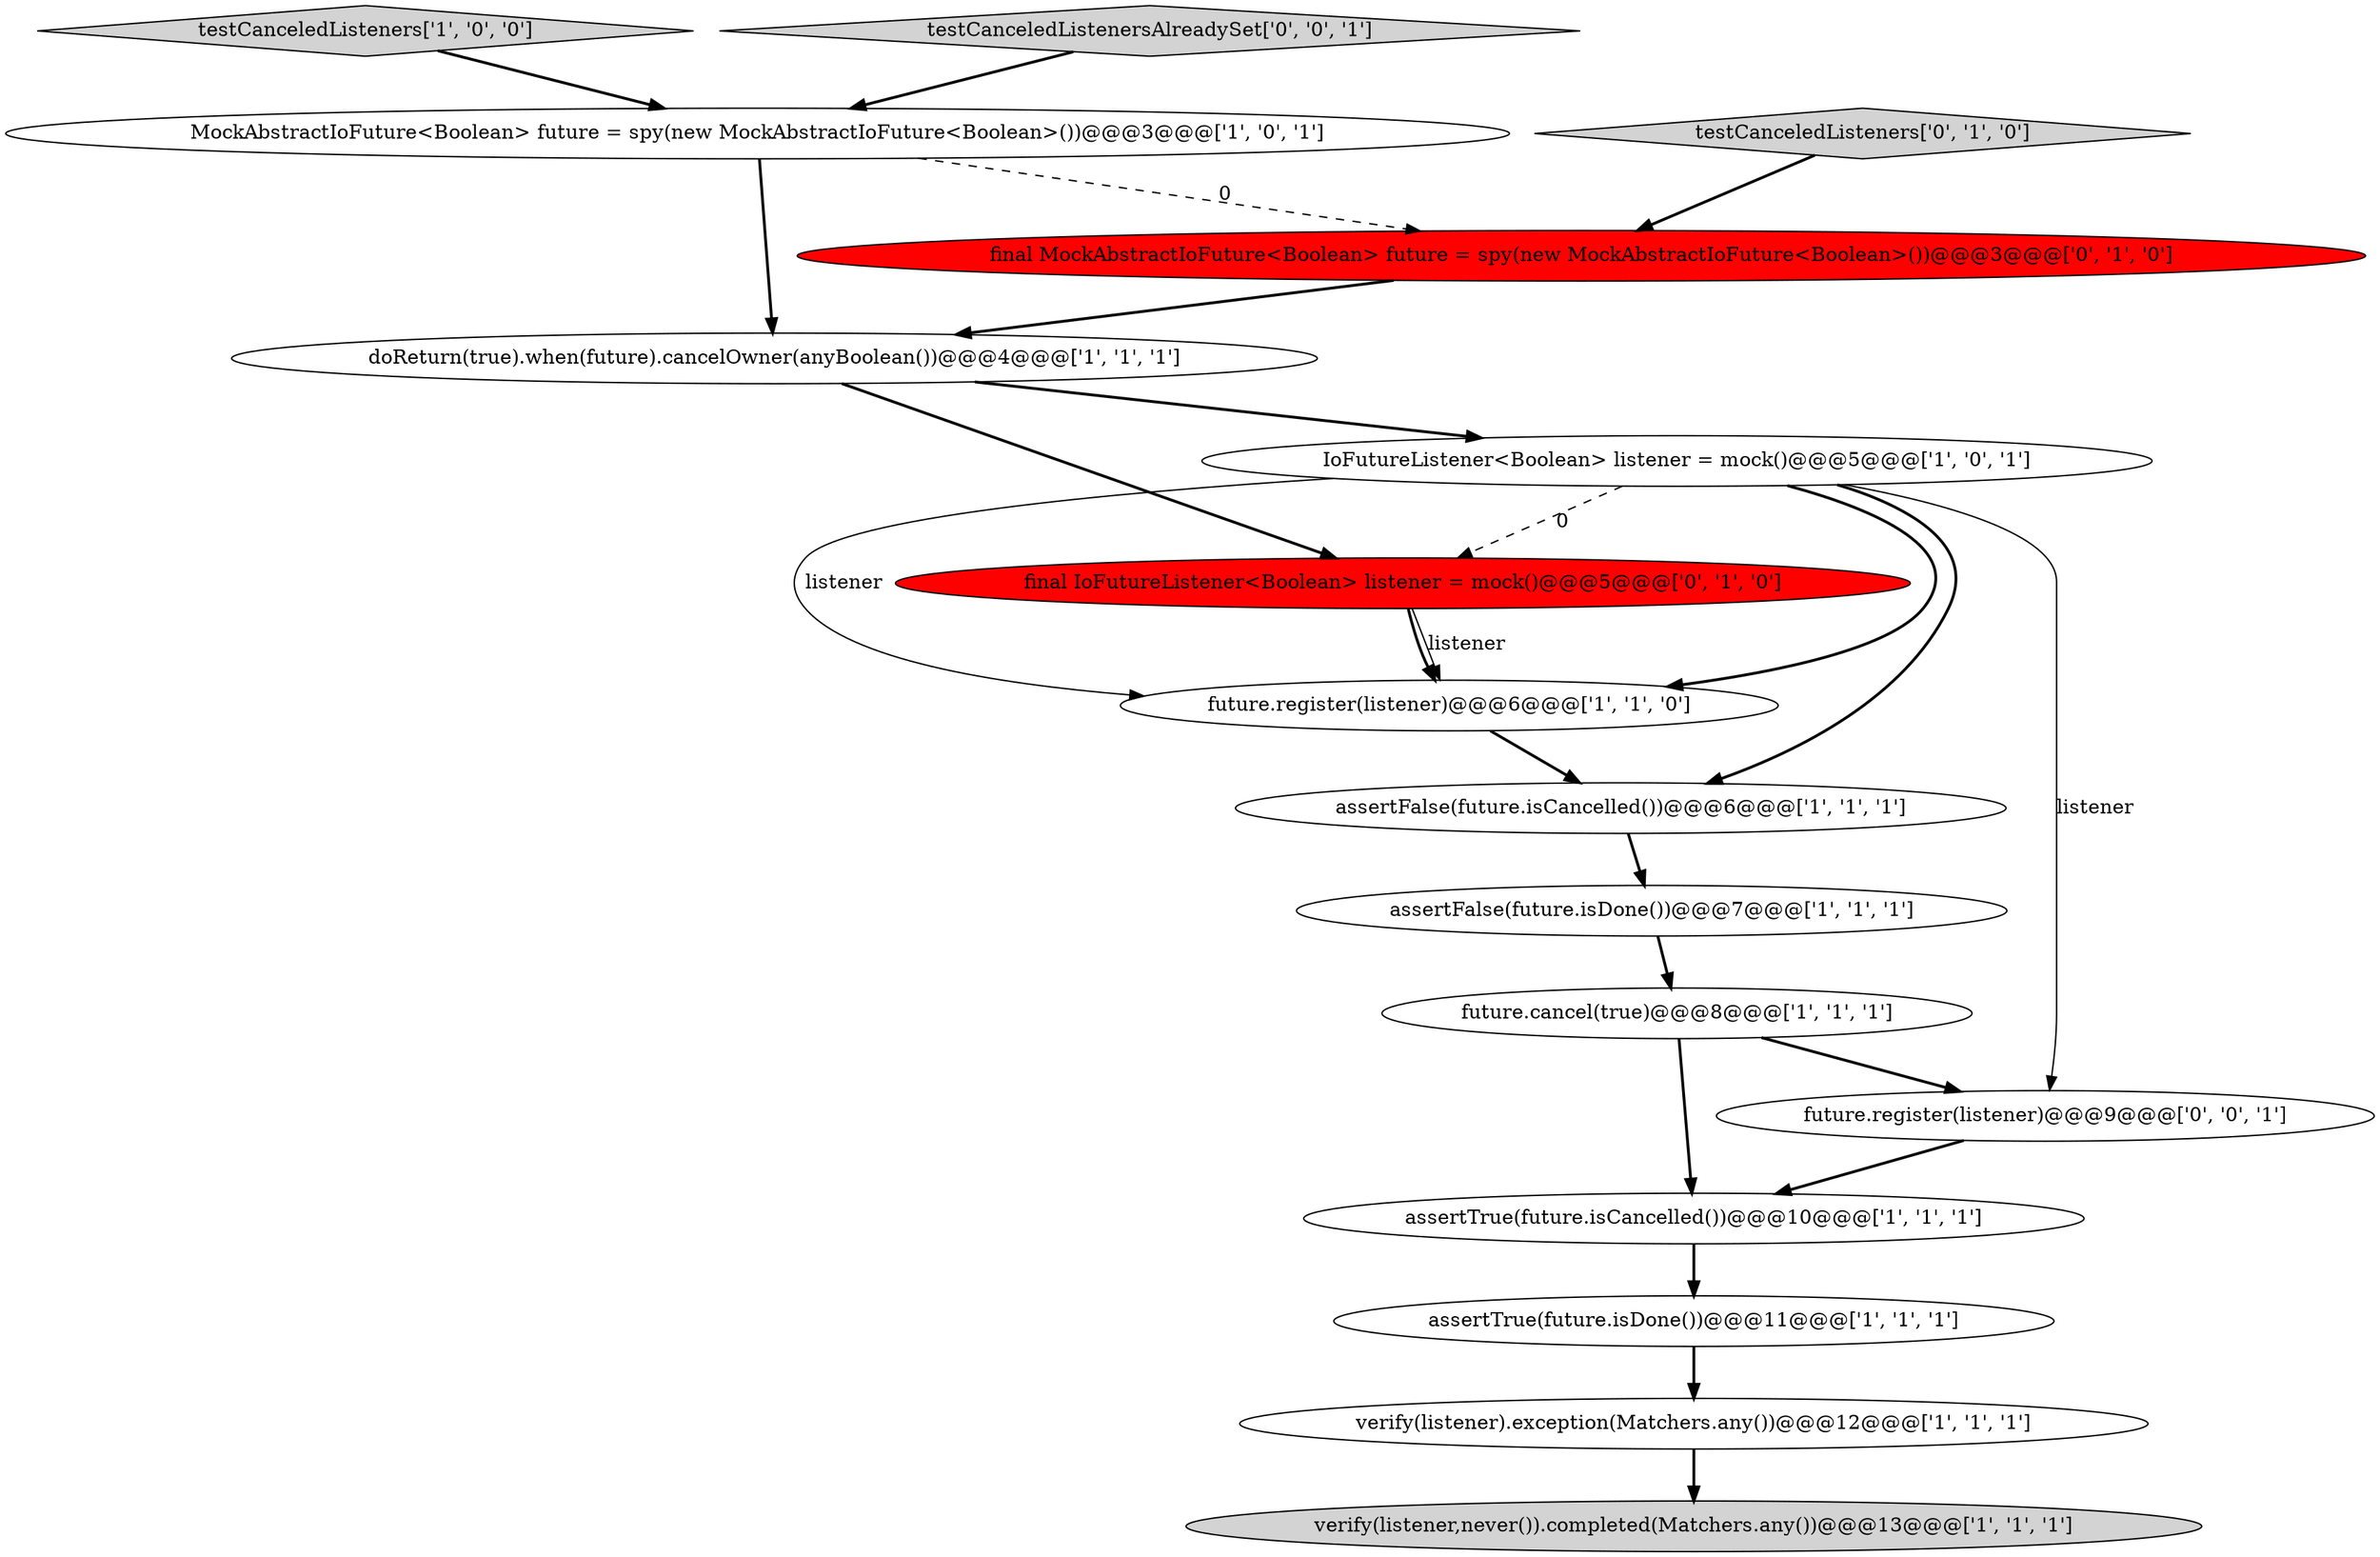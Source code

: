 digraph {
0 [style = filled, label = "MockAbstractIoFuture<Boolean> future = spy(new MockAbstractIoFuture<Boolean>())@@@3@@@['1', '0', '1']", fillcolor = white, shape = ellipse image = "AAA0AAABBB1BBB"];
3 [style = filled, label = "doReturn(true).when(future).cancelOwner(anyBoolean())@@@4@@@['1', '1', '1']", fillcolor = white, shape = ellipse image = "AAA0AAABBB1BBB"];
11 [style = filled, label = "assertTrue(future.isDone())@@@11@@@['1', '1', '1']", fillcolor = white, shape = ellipse image = "AAA0AAABBB1BBB"];
7 [style = filled, label = "future.register(listener)@@@6@@@['1', '1', '0']", fillcolor = white, shape = ellipse image = "AAA0AAABBB1BBB"];
12 [style = filled, label = "final MockAbstractIoFuture<Boolean> future = spy(new MockAbstractIoFuture<Boolean>())@@@3@@@['0', '1', '0']", fillcolor = red, shape = ellipse image = "AAA1AAABBB2BBB"];
14 [style = filled, label = "testCanceledListeners['0', '1', '0']", fillcolor = lightgray, shape = diamond image = "AAA0AAABBB2BBB"];
8 [style = filled, label = "future.cancel(true)@@@8@@@['1', '1', '1']", fillcolor = white, shape = ellipse image = "AAA0AAABBB1BBB"];
9 [style = filled, label = "assertFalse(future.isCancelled())@@@6@@@['1', '1', '1']", fillcolor = white, shape = ellipse image = "AAA0AAABBB1BBB"];
15 [style = filled, label = "future.register(listener)@@@9@@@['0', '0', '1']", fillcolor = white, shape = ellipse image = "AAA0AAABBB3BBB"];
2 [style = filled, label = "verify(listener).exception(Matchers.any())@@@12@@@['1', '1', '1']", fillcolor = white, shape = ellipse image = "AAA0AAABBB1BBB"];
1 [style = filled, label = "IoFutureListener<Boolean> listener = mock()@@@5@@@['1', '0', '1']", fillcolor = white, shape = ellipse image = "AAA0AAABBB1BBB"];
6 [style = filled, label = "testCanceledListeners['1', '0', '0']", fillcolor = lightgray, shape = diamond image = "AAA0AAABBB1BBB"];
13 [style = filled, label = "final IoFutureListener<Boolean> listener = mock()@@@5@@@['0', '1', '0']", fillcolor = red, shape = ellipse image = "AAA1AAABBB2BBB"];
10 [style = filled, label = "verify(listener,never()).completed(Matchers.any())@@@13@@@['1', '1', '1']", fillcolor = lightgray, shape = ellipse image = "AAA0AAABBB1BBB"];
16 [style = filled, label = "testCanceledListenersAlreadySet['0', '0', '1']", fillcolor = lightgray, shape = diamond image = "AAA0AAABBB3BBB"];
4 [style = filled, label = "assertFalse(future.isDone())@@@7@@@['1', '1', '1']", fillcolor = white, shape = ellipse image = "AAA0AAABBB1BBB"];
5 [style = filled, label = "assertTrue(future.isCancelled())@@@10@@@['1', '1', '1']", fillcolor = white, shape = ellipse image = "AAA0AAABBB1BBB"];
0->3 [style = bold, label=""];
16->0 [style = bold, label=""];
8->15 [style = bold, label=""];
3->1 [style = bold, label=""];
9->4 [style = bold, label=""];
1->7 [style = solid, label="listener"];
6->0 [style = bold, label=""];
0->12 [style = dashed, label="0"];
2->10 [style = bold, label=""];
1->7 [style = bold, label=""];
11->2 [style = bold, label=""];
15->5 [style = bold, label=""];
1->9 [style = bold, label=""];
1->13 [style = dashed, label="0"];
7->9 [style = bold, label=""];
8->5 [style = bold, label=""];
13->7 [style = bold, label=""];
14->12 [style = bold, label=""];
3->13 [style = bold, label=""];
1->15 [style = solid, label="listener"];
4->8 [style = bold, label=""];
5->11 [style = bold, label=""];
12->3 [style = bold, label=""];
13->7 [style = solid, label="listener"];
}

